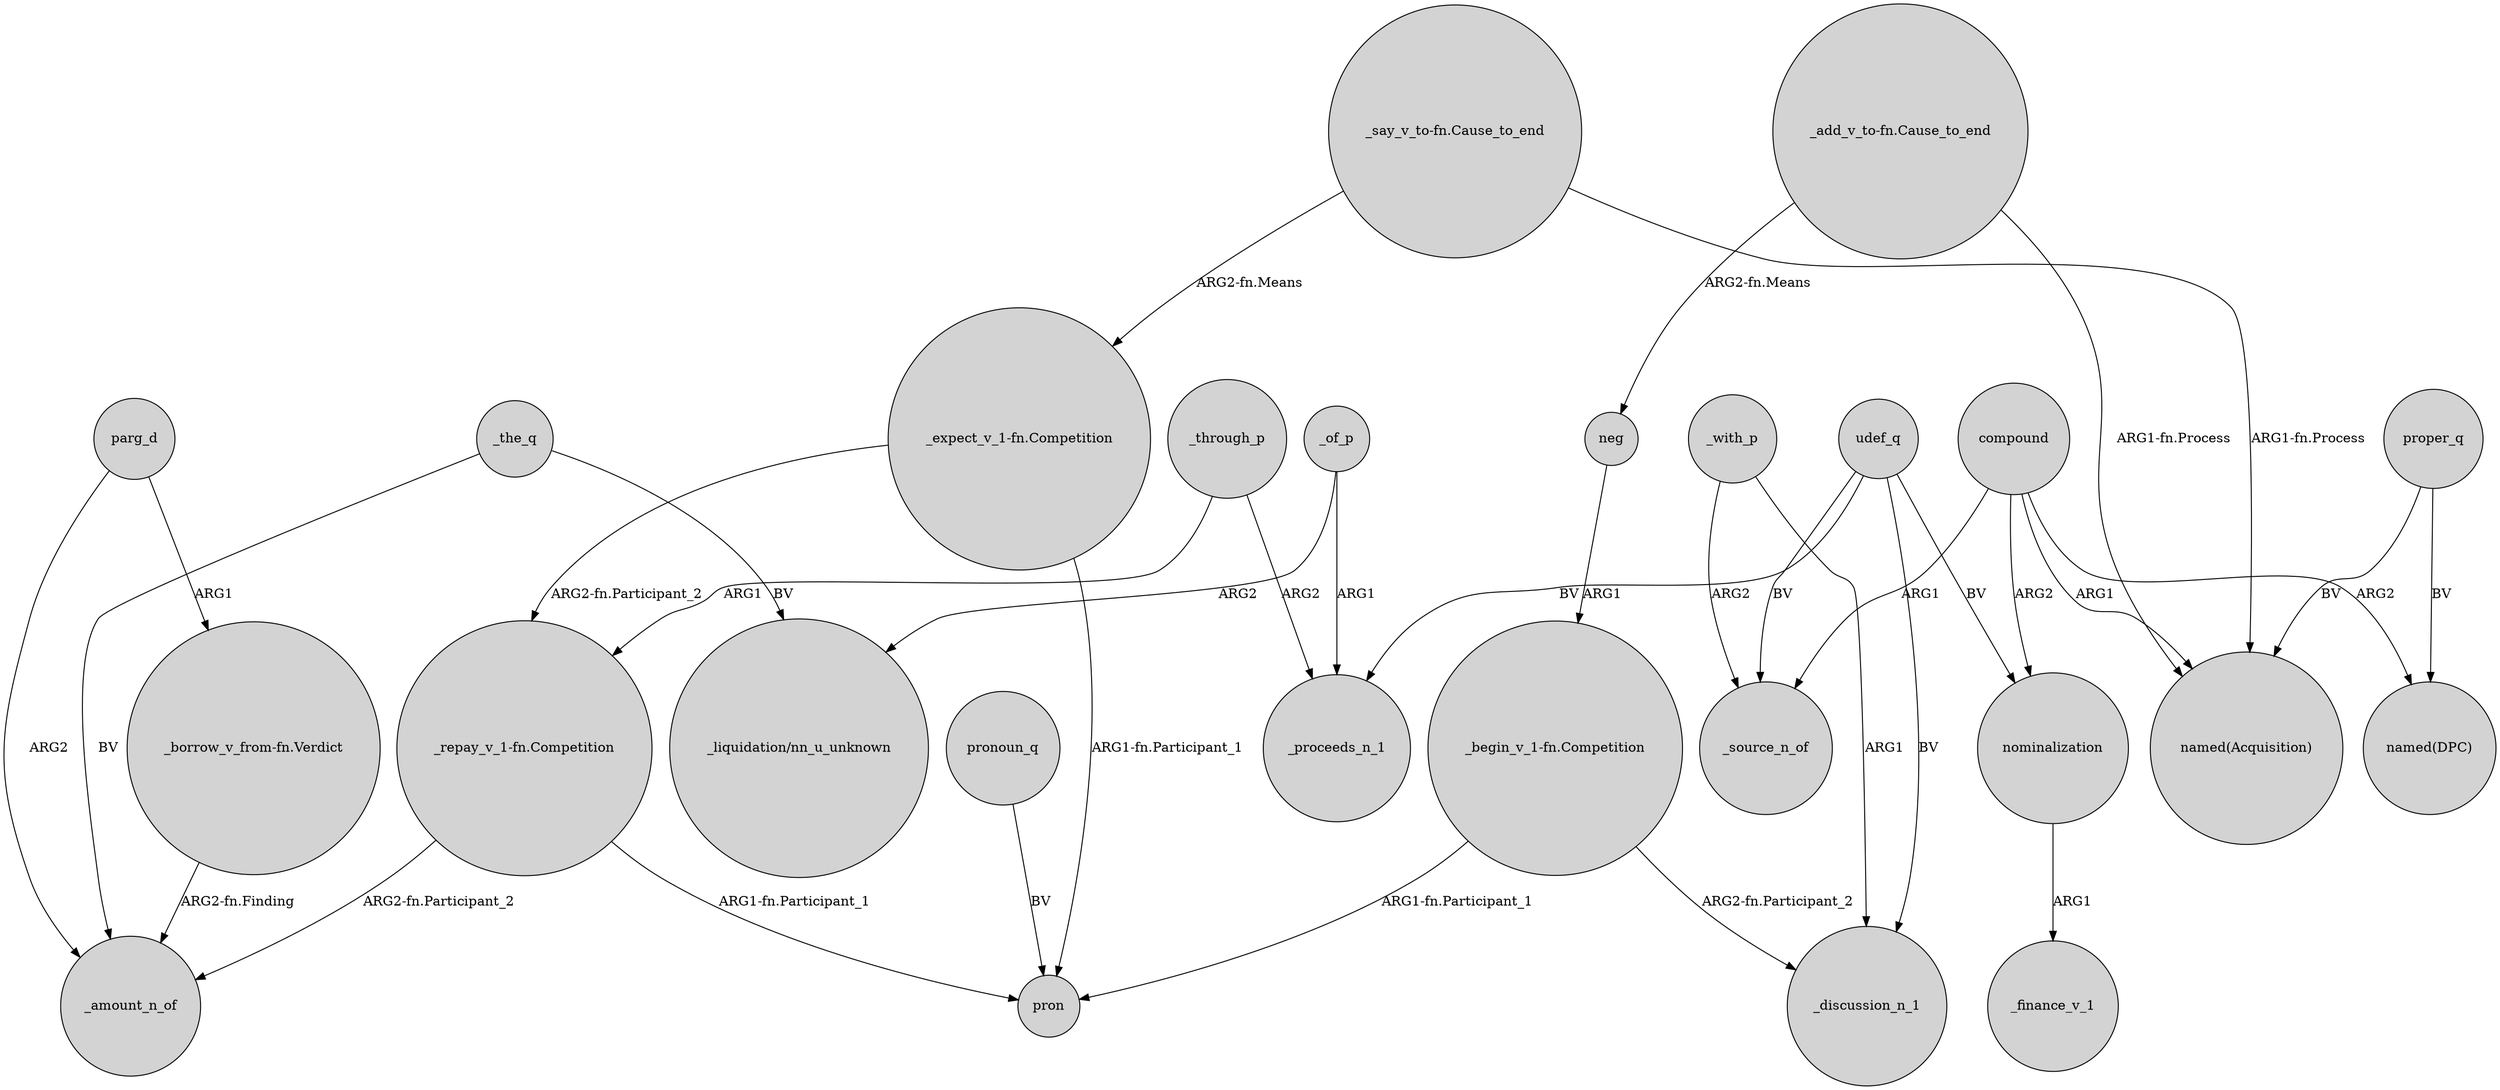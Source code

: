 digraph {
	node [shape=circle style=filled]
	parg_d -> "_borrow_v_from-fn.Verdict" [label=ARG1]
	_the_q -> "_liquidation/nn_u_unknown" [label=BV]
	"_begin_v_1-fn.Competition" -> pron [label="ARG1-fn.Participant_1"]
	"_add_v_to-fn.Cause_to_end" -> neg [label="ARG2-fn.Means"]
	_through_p -> _proceeds_n_1 [label=ARG2]
	_the_q -> _amount_n_of [label=BV]
	nominalization -> _finance_v_1 [label=ARG1]
	"_say_v_to-fn.Cause_to_end" -> "named(Acquisition)" [label="ARG1-fn.Process"]
	_of_p -> "_liquidation/nn_u_unknown" [label=ARG2]
	udef_q -> _source_n_of [label=BV]
	udef_q -> nominalization [label=BV]
	neg -> "_begin_v_1-fn.Competition" [label=ARG1]
	"_add_v_to-fn.Cause_to_end" -> "named(Acquisition)" [label="ARG1-fn.Process"]
	compound -> "named(DPC)" [label=ARG2]
	parg_d -> _amount_n_of [label=ARG2]
	compound -> nominalization [label=ARG2]
	pronoun_q -> pron [label=BV]
	"_expect_v_1-fn.Competition" -> pron [label="ARG1-fn.Participant_1"]
	_with_p -> _discussion_n_1 [label=ARG1]
	proper_q -> "named(DPC)" [label=BV]
	compound -> _source_n_of [label=ARG1]
	"_repay_v_1-fn.Competition" -> _amount_n_of [label="ARG2-fn.Participant_2"]
	udef_q -> _proceeds_n_1 [label=BV]
	"_begin_v_1-fn.Competition" -> _discussion_n_1 [label="ARG2-fn.Participant_2"]
	"_expect_v_1-fn.Competition" -> "_repay_v_1-fn.Competition" [label="ARG2-fn.Participant_2"]
	compound -> "named(Acquisition)" [label=ARG1]
	"_repay_v_1-fn.Competition" -> pron [label="ARG1-fn.Participant_1"]
	"_say_v_to-fn.Cause_to_end" -> "_expect_v_1-fn.Competition" [label="ARG2-fn.Means"]
	proper_q -> "named(Acquisition)" [label=BV]
	_through_p -> "_repay_v_1-fn.Competition" [label=ARG1]
	_with_p -> _source_n_of [label=ARG2]
	udef_q -> _discussion_n_1 [label=BV]
	_of_p -> _proceeds_n_1 [label=ARG1]
	"_borrow_v_from-fn.Verdict" -> _amount_n_of [label="ARG2-fn.Finding"]
}

